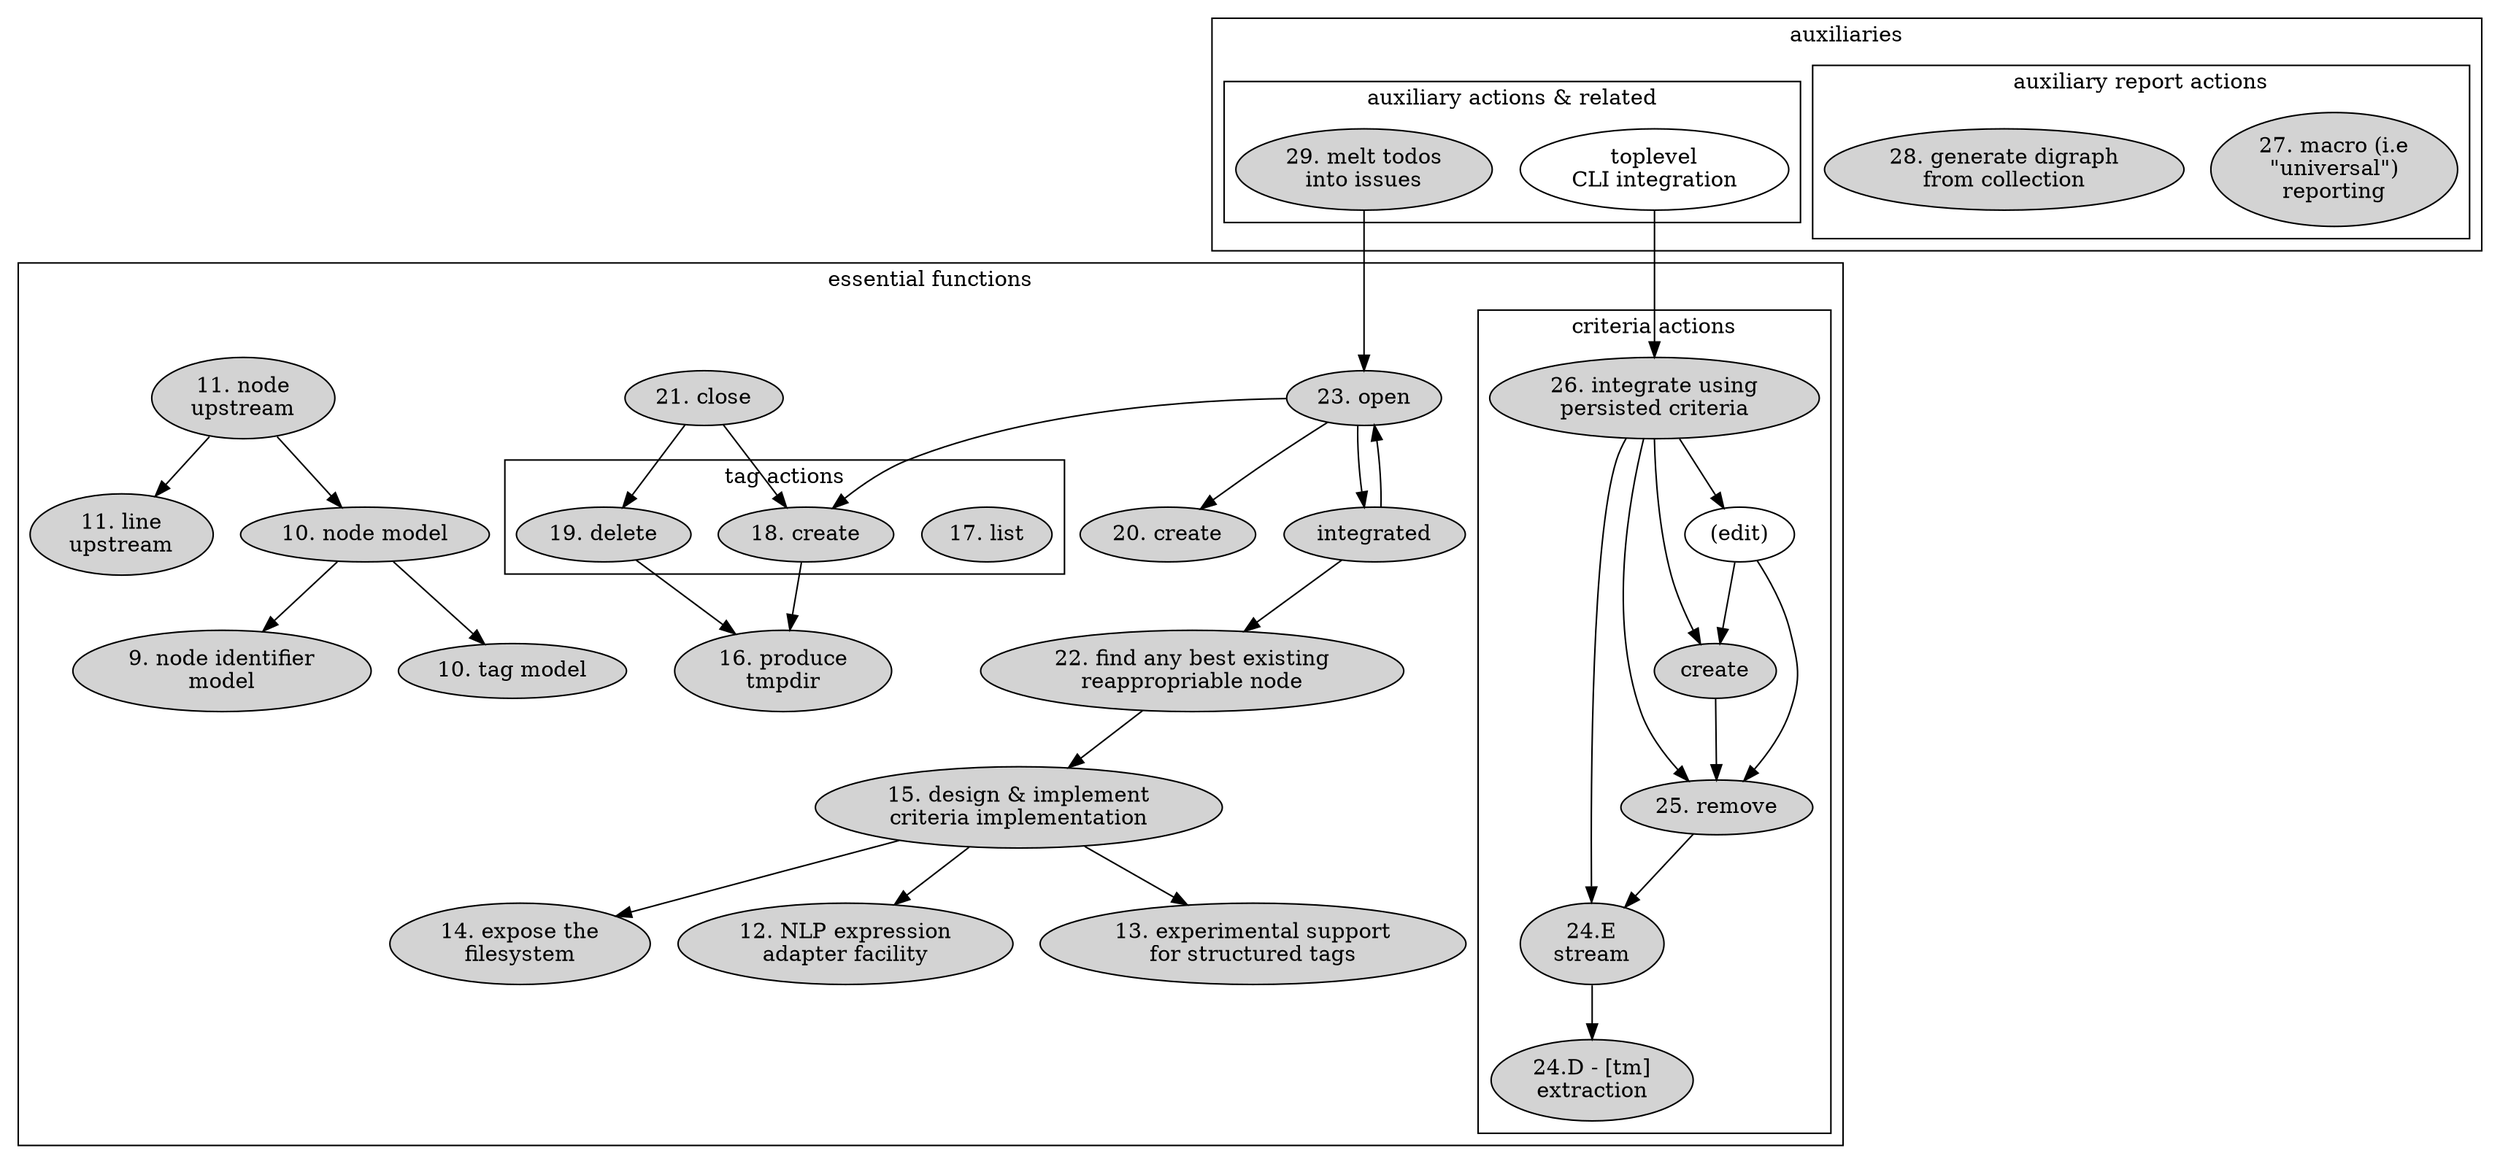 digraph {

subgraph cluster_main {

  label="essential functions"

  subgraph cluster_tag_actions {
    label="tag actions"
    tl [label="17. list" style=filled]
    ta [label="18. create" style=filled]
    tr [label="19. delete" style=filled]
  }

  mr [label="26. integrate using\npersisted criteria" style=filled]

  subgraph cluster_criteria_actions {

    label="criteria actions"

    mr_abs [label="24.D - [tm]\nextraction" style=filled]

    mr_s [label="24.E\nstream" style=filled]
    mr_s->mr_abs
    mr->mr_s

    mr_r [label="25. remove" style=filled]
    mr->mr_r
    mr_r->mr_s

    mr_c [label="create" style=filled]
    mr->mr_c
    mr_c->mr_r

    mr_e [label="(edit)"]
    mr->mr_e
    mr_e->mr_r
    mr_e->mr_c
  }

  aa [label="23. open" style=filled]
  ca [label="21. close" style=filled]
  de [label="15. design & implement\ncriteria implementation" style=filled]
  FS [label="14. expose the\nfilesystem" style=filled]
  line_upstream [label="11. line\nupstream" style=filled]
  NLP_experiment [label="12. NLP expression\nadapter facility" style=filled]
  node_identifier_model [label="9. node identifier\nmodel" style=filled]
  node_model [label="10. node model" style=filled]
  node_upstream [label="11. node\nupstream" style=filled]
  oaa [label="20. create" style=filled]
  rea [label="integrated" style=filled]
  rea_actor [label="22. find any best existing\nreappropriable node", style=filled]
  stru [label="13. experimental support\nfor structured tags" style=filled]
  tag_model [label="10. tag model" style=filled]
  tmpdir [label="16. produce\ntmpdir" style=filled]

  aa->rea
  aa->ta

  ca->tr
  ca->ta

  rea->aa
  aa->oaa
  rea->rea_actor

  rea_actor->de
  de->NLP_experiment
  de->FS
  de->stru

  node_upstream -> line_upstream
  node_upstream -> node_model

  node_model -> node_identifier_model
  node_model -> tag_model

  tr->tmpdir
  ta->tmpdir

}
subgraph cluster_after {

  label="auxiliaries"

  subgraph cluster_reports {

    label="auxiliary report actions"
    macro_rep [label="27. macro (i.e\n\"universal\")\nreporting" style=filled]
    digrah_ [label="28. generate digraph\nfrom collection" style=filled]

  }

  subgraph cluster_functions {

    label="auxiliary actions & related"
    melt [label="29. melt todos\ninto issues" style=filled]
    top_cli [label="toplevel\nCLI integration"]
    top_cli->mr

  }
}

melt->aa
}

